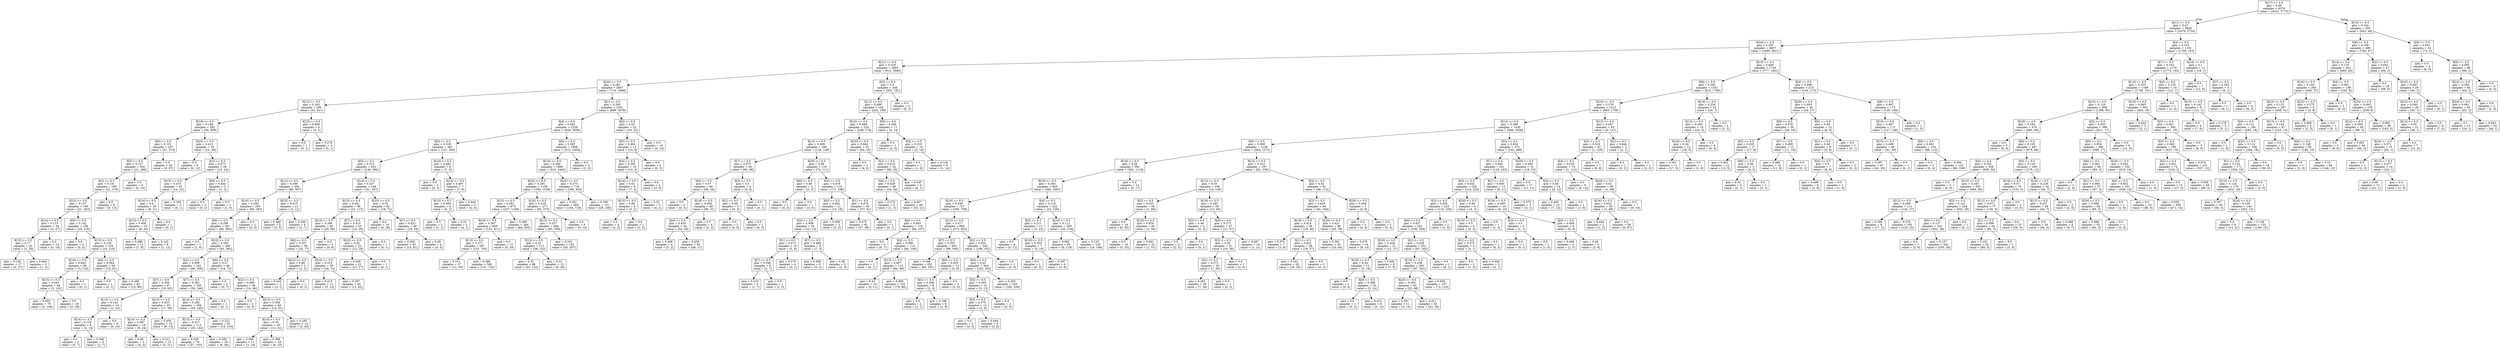 digraph Tree {
node [shape=box] ;
0 [label="X[17] <= 0.5\ngini = 0.49\nsamples = 6378\nvalue = [4322, 5773]"] ;
1 [label="X[11] <= 0.5\ngini = 0.47\nsamples = 5828\nvalue = [3479, 5724]"] ;
0 -> 1 [labeldistance=2.5, labelangle=45, headlabel="True"] ;
2 [label="X[24] <= 0.5\ngini = 0.355\nsamples = 4637\nvalue = [1689, 5621]"] ;
1 -> 2 ;
3 [label="X[21] <= 0.5\ngini = 0.318\nsamples = 2893\nvalue = [912, 3680]"] ;
2 -> 3 ;
4 [label="X[20] <= 0.5\ngini = 0.281\nsamples = 2647\nvalue = [710, 3489]"] ;
3 -> 4 ;
5 [label="X[12] <= 0.5\ngini = 0.165\nsamples = 296\nvalue = [41, 411]"] ;
4 -> 5 ;
6 [label="X[19] <= 0.5\ngini = 0.149\nsamples = 292\nvalue = [36, 409]"] ;
5 -> 6 ;
7 [label="X[6] <= 0.5\ngini = 0.101\nsamples = 257\nvalue = [21, 373]"] ;
6 -> 7 ;
8 [label="X[5] <= 0.5\ngini = 0.127\nsamples = 203\nvalue = [21, 286]"] ;
7 -> 8 ;
9 [label="X[3] <= 0.5\ngini = 0.131\nsamples = 199\nvalue = [21, 276]"] ;
8 -> 9 ;
10 [label="X[23] <= 0.5\ngini = 0.137\nsamples = 190\nvalue = [21, 263]"] ;
9 -> 10 ;
11 [label="X[14] <= 0.5\ngini = 0.113\nsamples = 34\nvalue = [3, 47]"] ;
10 -> 11 ;
12 [label="X[15] <= 0.5\ngini = 0.17\nsamples = 20\nvalue = [3, 29]"] ;
11 -> 12 ;
13 [label="gini = 0.128\nsamples = 17\nvalue = [2, 27]"] ;
12 -> 13 ;
14 [label="gini = 0.444\nsamples = 3\nvalue = [1, 2]"] ;
12 -> 14 ;
15 [label="gini = 0.0\nsamples = 14\nvalue = [0, 18]"] ;
11 -> 15 ;
16 [label="X[0] <= 0.5\ngini = 0.142\nsamples = 156\nvalue = [18, 216]"] ;
10 -> 16 ;
17 [label="gini = 0.0\nsamples = 2\nvalue = [0, 2]"] ;
16 -> 17 ;
18 [label="X[13] <= 0.5\ngini = 0.143\nsamples = 154\nvalue = [18, 214]"] ;
16 -> 18 ;
19 [label="X[16] <= 0.5\ngini = 0.043\nsamples = 90\nvalue = [3, 133]"] ;
18 -> 19 ;
20 [label="X[15] <= 0.5\ngini = 0.043\nsamples = 89\nvalue = [3, 132]"] ;
19 -> 20 ;
21 [label="gini = 0.055\nsamples = 70\nvalue = [3, 104]"] ;
20 -> 21 ;
22 [label="gini = 0.0\nsamples = 19\nvalue = [0, 28]"] ;
20 -> 22 ;
23 [label="gini = 0.0\nsamples = 1\nvalue = [0, 1]"] ;
19 -> 23 ;
24 [label="X[4] <= 0.5\ngini = 0.264\nsamples = 64\nvalue = [15, 81]"] ;
18 -> 24 ;
25 [label="gini = 0.0\nsamples = 1\nvalue = [0, 1]"] ;
24 -> 25 ;
26 [label="gini = 0.266\nsamples = 63\nvalue = [15, 80]"] ;
24 -> 26 ;
27 [label="gini = 0.0\nsamples = 9\nvalue = [0, 13]"] ;
9 -> 27 ;
28 [label="gini = 0.0\nsamples = 4\nvalue = [0, 10]"] ;
8 -> 28 ;
29 [label="gini = 0.0\nsamples = 54\nvalue = [0, 87]"] ;
7 -> 29 ;
30 [label="X[23] <= 0.5\ngini = 0.415\nsamples = 35\nvalue = [15, 36]"] ;
6 -> 30 ;
31 [label="gini = 0.0\nsamples = 9\nvalue = [0, 12]"] ;
30 -> 31 ;
32 [label="X[2] <= 0.5\ngini = 0.473\nsamples = 26\nvalue = [15, 24]"] ;
30 -> 32 ;
33 [label="X[15] <= 0.5\ngini = 0.475\nsamples = 23\nvalue = [14, 22]"] ;
32 -> 33 ;
34 [label="X[16] <= 0.5\ngini = 0.4\nsamples = 20\nvalue = [8, 21]"] ;
33 -> 34 ;
35 [label="X[13] <= 0.5\ngini = 0.408\nsamples = 19\nvalue = [8, 20]"] ;
34 -> 35 ;
36 [label="gini = 0.498\nsamples = 11\nvalue = [7, 8]"] ;
35 -> 36 ;
37 [label="gini = 0.142\nsamples = 8\nvalue = [1, 12]"] ;
35 -> 37 ;
38 [label="gini = 0.0\nsamples = 1\nvalue = [0, 1]"] ;
34 -> 38 ;
39 [label="gini = 0.245\nsamples = 3\nvalue = [6, 1]"] ;
33 -> 39 ;
40 [label="X[8] <= 0.5\ngini = 0.444\nsamples = 3\nvalue = [1, 2]"] ;
32 -> 40 ;
41 [label="gini = 0.0\nsamples = 2\nvalue = [0, 2]"] ;
40 -> 41 ;
42 [label="gini = 0.0\nsamples = 1\nvalue = [1, 0]"] ;
40 -> 42 ;
43 [label="X[23] <= 0.5\ngini = 0.408\nsamples = 4\nvalue = [5, 2]"] ;
5 -> 43 ;
44 [label="gini = 0.0\nsamples = 1\nvalue = [0, 1]"] ;
43 -> 44 ;
45 [label="gini = 0.278\nsamples = 3\nvalue = [5, 1]"] ;
43 -> 45 ;
46 [label="X[1] <= 0.5\ngini = 0.293\nsamples = 2351\nvalue = [669, 3078]"] ;
4 -> 46 ;
47 [label="X[4] <= 0.5\ngini = 0.292\nsamples = 2329\nvalue = [659, 3056]"] ;
46 -> 47 ;
48 [label="X[5] <= 0.5\ngini = 0.318\nsamples = 461\nvalue = [147, 593]"] ;
47 -> 48 ;
49 [label="X[0] <= 0.5\ngini = 0.312\nsamples = 452\nvalue = [140, 584]"] ;
48 -> 49 ;
50 [label="X[12] <= 0.5\ngini = 0.299\nsamples = 304\nvalue = [89, 397]"] ;
49 -> 50 ;
51 [label="X[16] <= 0.5\ngini = 0.294\nsamples = 293\nvalue = [84, 385]"] ;
50 -> 51 ;
52 [label="X[9] <= 0.5\ngini = 0.296\nsamples = 291\nvalue = [84, 382]"] ;
51 -> 52 ;
53 [label="gini = 0.0\nsamples = 1\nvalue = [1, 0]"] ;
52 -> 53 ;
54 [label="X[22] <= 0.5\ngini = 0.293\nsamples = 290\nvalue = [83, 382]"] ;
52 -> 54 ;
55 [label="X[2] <= 0.5\ngini = 0.298\nsamples = 242\nvalue = [69, 309]"] ;
54 -> 55 ;
56 [label="X[7] <= 0.5\ngini = 0.356\nsamples = 47\nvalue = [19, 63]"] ;
55 -> 56 ;
57 [label="X[13] <= 0.5\ngini = 0.142\nsamples = 14\nvalue = [2, 24]"] ;
56 -> 57 ;
58 [label="X[14] <= 0.5\ngini = 0.219\nsamples = 8\nvalue = [2, 14]"] ;
57 -> 58 ;
59 [label="gini = 0.0\nsamples = 3\nvalue = [0, 7]"] ;
58 -> 59 ;
60 [label="gini = 0.346\nsamples = 5\nvalue = [2, 7]"] ;
58 -> 60 ;
61 [label="gini = 0.0\nsamples = 6\nvalue = [0, 10]"] ;
57 -> 61 ;
62 [label="X[13] <= 0.5\ngini = 0.423\nsamples = 33\nvalue = [17, 39]"] ;
56 -> 62 ;
63 [label="X[14] <= 0.5\ngini = 0.397\nsamples = 18\nvalue = [9, 24]"] ;
62 -> 63 ;
64 [label="gini = 0.49\nsamples = 5\nvalue = [4, 3]"] ;
63 -> 64 ;
65 [label="gini = 0.311\nsamples = 13\nvalue = [5, 21]"] ;
63 -> 65 ;
66 [label="gini = 0.454\nsamples = 15\nvalue = [8, 15]"] ;
62 -> 66 ;
67 [label="X[7] <= 0.5\ngini = 0.281\nsamples = 195\nvalue = [50, 246]"] ;
55 -> 67 ;
68 [label="X[14] <= 0.5\ngini = 0.282\nsamples = 194\nvalue = [50, 245]"] ;
67 -> 68 ;
69 [label="X[15] <= 0.5\ngini = 0.317\nsamples = 113\nvalue = [35, 142]"] ;
68 -> 69 ;
70 [label="gini = 0.329\nsamples = 79\nvalue = [27, 103]"] ;
69 -> 70 ;
71 [label="gini = 0.282\nsamples = 34\nvalue = [8, 39]"] ;
69 -> 71 ;
72 [label="gini = 0.222\nsamples = 81\nvalue = [15, 103]"] ;
68 -> 72 ;
73 [label="gini = 0.0\nsamples = 1\nvalue = [0, 1]"] ;
67 -> 73 ;
74 [label="X[6] <= 0.5\ngini = 0.27\nsamples = 48\nvalue = [14, 73]"] ;
54 -> 74 ;
75 [label="gini = 0.0\nsamples = 2\nvalue = [0, 7]"] ;
74 -> 75 ;
76 [label="X[2] <= 0.5\ngini = 0.289\nsamples = 46\nvalue = [14, 66]"] ;
74 -> 76 ;
77 [label="gini = 0.0\nsamples = 2\nvalue = [0, 5]"] ;
76 -> 77 ;
78 [label="X[13] <= 0.5\ngini = 0.304\nsamples = 44\nvalue = [14, 61]"] ;
76 -> 78 ;
79 [label="X[14] <= 0.5\ngini = 0.35\nsamples = 30\nvalue = [12, 41]"] ;
78 -> 79 ;
80 [label="gini = 0.266\nsamples = 11\nvalue = [3, 16]"] ;
79 -> 80 ;
81 [label="gini = 0.389\nsamples = 19\nvalue = [9, 25]"] ;
79 -> 81 ;
82 [label="gini = 0.165\nsamples = 14\nvalue = [2, 20]"] ;
78 -> 82 ;
83 [label="gini = 0.0\nsamples = 2\nvalue = [0, 3]"] ;
51 -> 83 ;
84 [label="X[23] <= 0.5\ngini = 0.415\nsamples = 11\nvalue = [5, 12]"] ;
50 -> 84 ;
85 [label="gini = 0.469\nsamples = 5\nvalue = [3, 5]"] ;
84 -> 85 ;
86 [label="gini = 0.346\nsamples = 6\nvalue = [2, 7]"] ;
84 -> 86 ;
87 [label="X[14] <= 0.5\ngini = 0.337\nsamples = 148\nvalue = [51, 187]"] ;
49 -> 87 ;
88 [label="X[15] <= 0.5\ngini = 0.341\nsamples = 86\nvalue = [32, 115]"] ;
87 -> 88 ;
89 [label="X[12] <= 0.5\ngini = 0.306\nsamples = 63\nvalue = [20, 86]"] ;
88 -> 89 ;
90 [label="X[6] <= 0.5\ngini = 0.327\nsamples = 59\nvalue = [20, 77]"] ;
89 -> 90 ;
91 [label="X[22] <= 0.5\ngini = 0.48\nsamples = 3\nvalue = [2, 3]"] ;
90 -> 91 ;
92 [label="gini = 0.444\nsamples = 2\nvalue = [2, 1]"] ;
91 -> 92 ;
93 [label="gini = 0.0\nsamples = 1\nvalue = [0, 2]"] ;
91 -> 93 ;
94 [label="X[23] <= 0.5\ngini = 0.315\nsamples = 56\nvalue = [18, 74]"] ;
90 -> 94 ;
95 [label="gini = 0.415\nsamples = 11\nvalue = [5, 12]"] ;
94 -> 95 ;
96 [label="gini = 0.287\nsamples = 45\nvalue = [13, 62]"] ;
94 -> 96 ;
97 [label="gini = 0.0\nsamples = 4\nvalue = [0, 9]"] ;
89 -> 97 ;
98 [label="X[7] <= 0.5\ngini = 0.414\nsamples = 23\nvalue = [12, 29]"] ;
88 -> 98 ;
99 [label="X[22] <= 0.5\ngini = 0.42\nsamples = 22\nvalue = [12, 28]"] ;
98 -> 99 ;
100 [label="gini = 0.426\nsamples = 21\nvalue = [12, 27]"] ;
99 -> 100 ;
101 [label="gini = 0.0\nsamples = 1\nvalue = [0, 1]"] ;
99 -> 101 ;
102 [label="gini = 0.0\nsamples = 1\nvalue = [0, 1]"] ;
98 -> 102 ;
103 [label="X[23] <= 0.5\ngini = 0.33\nsamples = 62\nvalue = [19, 72]"] ;
87 -> 103 ;
104 [label="gini = 0.0\nsamples = 16\nvalue = [0, 28]"] ;
103 -> 104 ;
105 [label="X[7] <= 0.5\ngini = 0.421\nsamples = 46\nvalue = [19, 44]"] ;
103 -> 105 ;
106 [label="gini = 0.392\nsamples = 42\nvalue = [15, 41]"] ;
105 -> 106 ;
107 [label="gini = 0.49\nsamples = 4\nvalue = [4, 3]"] ;
105 -> 107 ;
108 [label="X[23] <= 0.5\ngini = 0.492\nsamples = 9\nvalue = [7, 9]"] ;
48 -> 108 ;
109 [label="gini = 0.0\nsamples = 2\nvalue = [0, 3]"] ;
108 -> 109 ;
110 [label="X[14] <= 0.5\ngini = 0.497\nsamples = 7\nvalue = [7, 6]"] ;
108 -> 110 ;
111 [label="X[15] <= 0.5\ngini = 0.408\nsamples = 4\nvalue = [5, 2]"] ;
110 -> 111 ;
112 [label="gini = 0.5\nsamples = 2\nvalue = [1, 1]"] ;
111 -> 112 ;
113 [label="gini = 0.32\nsamples = 2\nvalue = [4, 1]"] ;
111 -> 113 ;
114 [label="gini = 0.444\nsamples = 3\nvalue = [2, 4]"] ;
110 -> 114 ;
115 [label="X[8] <= 0.5\ngini = 0.285\nsamples = 1868\nvalue = [512, 2463]"] ;
47 -> 115 ;
116 [label="X[14] <= 0.5\ngini = 0.284\nsamples = 1866\nvalue = [510, 2463]"] ;
115 -> 116 ;
117 [label="X[22] <= 0.5\ngini = 0.291\nsamples = 1150\nvalue = [330, 1539]"] ;
116 -> 117 ;
118 [label="X[15] <= 0.5\ngini = 0.281\nsamples = 873\nvalue = [237, 1166]"] ;
117 -> 118 ;
119 [label="X[16] <= 0.5\ngini = 0.267\nsamples = 609\nvalue = [153, 811]"] ;
118 -> 119 ;
120 [label="X[13] <= 0.5\ngini = 0.271\nsamples = 597\nvalue = [153, 792]"] ;
119 -> 120 ;
121 [label="gini = 0.312\nsamples = 37\nvalue = [12, 50]"] ;
120 -> 121 ;
122 [label="gini = 0.268\nsamples = 560\nvalue = [141, 742]"] ;
120 -> 122 ;
123 [label="gini = 0.0\nsamples = 12\nvalue = [0, 19]"] ;
119 -> 123 ;
124 [label="gini = 0.309\nsamples = 264\nvalue = [84, 355]"] ;
118 -> 124 ;
125 [label="X[16] <= 0.5\ngini = 0.319\nsamples = 277\nvalue = [93, 373]"] ;
117 -> 125 ;
126 [label="X[13] <= 0.5\ngini = 0.327\nsamples = 268\nvalue = [93, 359]"] ;
125 -> 126 ;
127 [label="X[12] <= 0.5\ngini = 0.32\nsamples = 113\nvalue = [38, 152]"] ;
126 -> 127 ;
128 [label="gini = 0.32\nsamples = 98\nvalue = [33, 132]"] ;
127 -> 128 ;
129 [label="gini = 0.32\nsamples = 15\nvalue = [5, 20]"] ;
127 -> 129 ;
130 [label="gini = 0.332\nsamples = 155\nvalue = [55, 207]"] ;
126 -> 130 ;
131 [label="gini = 0.0\nsamples = 9\nvalue = [0, 14]"] ;
125 -> 131 ;
132 [label="X[22] <= 0.5\ngini = 0.273\nsamples = 716\nvalue = [180, 924]"] ;
116 -> 132 ;
133 [label="gini = 0.291\nsamples = 565\nvalue = [154, 718]"] ;
132 -> 133 ;
134 [label="gini = 0.199\nsamples = 151\nvalue = [26, 206]"] ;
132 -> 134 ;
135 [label="gini = 0.0\nsamples = 2\nvalue = [2, 0]"] ;
115 -> 135 ;
136 [label="X[6] <= 0.5\ngini = 0.43\nsamples = 22\nvalue = [10, 22]"] ;
46 -> 136 ;
137 [label="X[5] <= 0.5\ngini = 0.494\nsamples = 12\nvalue = [10, 8]"] ;
136 -> 137 ;
138 [label="X[4] <= 0.5\ngini = 0.355\nsamples = 10\nvalue = [10, 3]"] ;
137 -> 138 ;
139 [label="X[14] <= 0.5\ngini = 0.42\nsamples = 8\nvalue = [7, 3]"] ;
138 -> 139 ;
140 [label="X[15] <= 0.5\ngini = 0.48\nsamples = 5\nvalue = [3, 2]"] ;
139 -> 140 ;
141 [label="gini = 0.5\nsamples = 4\nvalue = [2, 2]"] ;
140 -> 141 ;
142 [label="gini = 0.0\nsamples = 1\nvalue = [1, 0]"] ;
140 -> 142 ;
143 [label="gini = 0.32\nsamples = 3\nvalue = [4, 1]"] ;
139 -> 143 ;
144 [label="gini = 0.0\nsamples = 2\nvalue = [3, 0]"] ;
138 -> 144 ;
145 [label="gini = 0.0\nsamples = 2\nvalue = [0, 5]"] ;
137 -> 145 ;
146 [label="gini = 0.0\nsamples = 10\nvalue = [0, 14]"] ;
136 -> 146 ;
147 [label="X[5] <= 0.5\ngini = 0.5\nsamples = 246\nvalue = [202, 191]"] ;
3 -> 147 ;
148 [label="X[12] <= 0.5\ngini = 0.499\nsamples = 244\nvalue = [202, 188]"] ;
147 -> 148 ;
149 [label="X[15] <= 0.5\ngini = 0.498\nsamples = 233\nvalue = [198, 174]"] ;
148 -> 149 ;
150 [label="X[13] <= 0.5\ngini = 0.499\nsamples = 180\nvalue = [134, 149]"] ;
149 -> 150 ;
151 [label="X[7] <= 0.5\ngini = 0.475\nsamples = 64\nvalue = [60, 38]"] ;
150 -> 151 ;
152 [label="X[0] <= 0.5\ngini = 0.47\nsamples = 60\nvalue = [56, 34]"] ;
151 -> 152 ;
153 [label="gini = 0.0\nsamples = 2\nvalue = [0, 3]"] ;
152 -> 153 ;
154 [label="X[18] <= 0.5\ngini = 0.459\nsamples = 58\nvalue = [56, 31]"] ;
152 -> 154 ;
155 [label="X[4] <= 0.5\ngini = 0.455\nsamples = 54\nvalue = [54, 29]"] ;
154 -> 155 ;
156 [label="gini = 0.408\nsamples = 4\nvalue = [5, 2]"] ;
155 -> 156 ;
157 [label="gini = 0.458\nsamples = 50\nvalue = [49, 27]"] ;
155 -> 157 ;
158 [label="gini = 0.5\nsamples = 4\nvalue = [2, 2]"] ;
154 -> 158 ;
159 [label="X[3] <= 0.5\ngini = 0.5\nsamples = 4\nvalue = [4, 4]"] ;
151 -> 159 ;
160 [label="X[1] <= 0.5\ngini = 0.49\nsamples = 3\nvalue = [4, 3]"] ;
159 -> 160 ;
161 [label="gini = 0.0\nsamples = 2\nvalue = [4, 0]"] ;
160 -> 161 ;
162 [label="gini = 0.0\nsamples = 1\nvalue = [0, 3]"] ;
160 -> 162 ;
163 [label="gini = 0.0\nsamples = 1\nvalue = [0, 1]"] ;
159 -> 163 ;
164 [label="X[20] <= 0.5\ngini = 0.48\nsamples = 116\nvalue = [74, 111]"] ;
150 -> 164 ;
165 [label="X[6] <= 0.5\ngini = 0.48\nsamples = 2\nvalue = [3, 2]"] ;
164 -> 165 ;
166 [label="gini = 0.0\nsamples = 1\nvalue = [0, 2]"] ;
165 -> 166 ;
167 [label="gini = 0.0\nsamples = 1\nvalue = [3, 0]"] ;
165 -> 167 ;
168 [label="X[4] <= 0.5\ngini = 0.478\nsamples = 114\nvalue = [71, 109]"] ;
164 -> 168 ;
169 [label="X[0] <= 0.5\ngini = 0.492\nsamples = 21\nvalue = [14, 18]"] ;
168 -> 169 ;
170 [label="X[3] <= 0.5\ngini = 0.499\nsamples = 18\nvalue = [12, 13]"] ;
169 -> 170 ;
171 [label="X[1] <= 0.5\ngini = 0.473\nsamples = 10\nvalue = [5, 8]"] ;
170 -> 171 ;
172 [label="X[7] <= 0.5\ngini = 0.346\nsamples = 6\nvalue = [2, 7]"] ;
171 -> 172 ;
173 [label="gini = 0.219\nsamples = 5\nvalue = [1, 7]"] ;
172 -> 173 ;
174 [label="gini = 0.0\nsamples = 1\nvalue = [1, 0]"] ;
172 -> 174 ;
175 [label="gini = 0.375\nsamples = 4\nvalue = [3, 1]"] ;
171 -> 175 ;
176 [label="X[7] <= 0.5\ngini = 0.486\nsamples = 8\nvalue = [7, 5]"] ;
170 -> 176 ;
177 [label="gini = 0.408\nsamples = 5\nvalue = [5, 2]"] ;
176 -> 177 ;
178 [label="gini = 0.48\nsamples = 3\nvalue = [2, 3]"] ;
176 -> 178 ;
179 [label="gini = 0.408\nsamples = 3\nvalue = [2, 5]"] ;
169 -> 179 ;
180 [label="X[1] <= 0.5\ngini = 0.474\nsamples = 93\nvalue = [57, 91]"] ;
168 -> 180 ;
181 [label="gini = 0.475\nsamples = 92\nvalue = [57, 90]"] ;
180 -> 181 ;
182 [label="gini = 0.0\nsamples = 1\nvalue = [0, 1]"] ;
180 -> 182 ;
183 [label="X[20] <= 0.5\ngini = 0.404\nsamples = 53\nvalue = [64, 25]"] ;
149 -> 183 ;
184 [label="gini = 0.0\nsamples = 1\nvalue = [4, 0]"] ;
183 -> 184 ;
185 [label="X[2] <= 0.5\ngini = 0.415\nsamples = 52\nvalue = [60, 25]"] ;
183 -> 185 ;
186 [label="X[4] <= 0.5\ngini = 0.426\nsamples = 48\nvalue = [54, 24]"] ;
185 -> 186 ;
187 [label="gini = 0.375\nsamples = 2\nvalue = [1, 3]"] ;
186 -> 187 ;
188 [label="gini = 0.407\nsamples = 46\nvalue = [53, 21]"] ;
186 -> 188 ;
189 [label="gini = 0.245\nsamples = 4\nvalue = [6, 1]"] ;
185 -> 189 ;
190 [label="X[0] <= 0.5\ngini = 0.346\nsamples = 11\nvalue = [4, 14]"] ;
148 -> 190 ;
191 [label="gini = 0.0\nsamples = 1\nvalue = [2, 0]"] ;
190 -> 191 ;
192 [label="X[4] <= 0.5\ngini = 0.219\nsamples = 10\nvalue = [2, 14]"] ;
190 -> 192 ;
193 [label="gini = 0.0\nsamples = 1\nvalue = [1, 0]"] ;
192 -> 193 ;
194 [label="gini = 0.124\nsamples = 9\nvalue = [1, 14]"] ;
192 -> 194 ;
195 [label="gini = 0.0\nsamples = 2\nvalue = [0, 3]"] ;
147 -> 195 ;
196 [label="X[15] <= 0.5\ngini = 0.408\nsamples = 1744\nvalue = [777, 1941]"] ;
2 -> 196 ;
197 [label="X[8] <= 0.5\ngini = 0.383\nsamples = 1531\nvalue = [615, 1766]"] ;
196 -> 197 ;
198 [label="X[10] <= 0.5\ngini = 0.376\nsamples = 1513\nvalue = [589, 1759]"] ;
197 -> 198 ;
199 [label="X[14] <= 0.5\ngini = 0.388\nsamples = 1430\nvalue = [586, 1638]"] ;
198 -> 199 ;
200 [label="X[6] <= 0.5\ngini = 0.369\nsamples = 1158\nvalue = [444, 1372]"] ;
199 -> 200 ;
201 [label="X[18] <= 0.5\ngini = 0.38\nsamples = 961\nvalue = [382, 1114]"] ;
200 -> 201 ;
202 [label="X[16] <= 0.5\ngini = 0.383\nsamples = 949\nvalue = [382, 1097]"] ;
201 -> 202 ;
203 [label="X[19] <= 0.5\ngini = 0.436\nsamples = 727\nvalue = [359, 759]"] ;
202 -> 203 ;
204 [label="X[0] <= 0.5\ngini = 0.493\nsamples = 119\nvalue = [84, 107]"] ;
203 -> 204 ;
205 [label="gini = 0.0\nsamples = 5\nvalue = [0, 7]"] ;
204 -> 205 ;
206 [label="X[4] <= 0.5\ngini = 0.496\nsamples = 114\nvalue = [84, 100]"] ;
204 -> 206 ;
207 [label="gini = 0.0\nsamples = 1\nvalue = [0, 1]"] ;
206 -> 207 ;
208 [label="X[13] <= 0.5\ngini = 0.497\nsamples = 113\nvalue = [84, 99]"] ;
206 -> 208 ;
209 [label="gini = 0.43\nsamples = 10\nvalue = [5, 11]"] ;
208 -> 209 ;
210 [label="gini = 0.499\nsamples = 103\nvalue = [79, 88]"] ;
208 -> 210 ;
211 [label="X[13] <= 0.5\ngini = 0.417\nsamples = 608\nvalue = [275, 652]"] ;
203 -> 211 ;
212 [label="X[7] <= 0.5\ngini = 0.353\nsamples = 263\nvalue = [89, 300]"] ;
211 -> 212 ;
213 [label="gini = 0.348\nsamples = 252\nvalue = [84, 291]"] ;
212 -> 213 ;
214 [label="X[0] <= 0.5\ngini = 0.459\nsamples = 11\nvalue = [5, 9]"] ;
212 -> 214 ;
215 [label="X[3] <= 0.5\ngini = 0.298\nsamples = 8\nvalue = [2, 9]"] ;
214 -> 215 ;
216 [label="gini = 0.5\nsamples = 2\nvalue = [1, 1]"] ;
215 -> 216 ;
217 [label="gini = 0.198\nsamples = 6\nvalue = [1, 8]"] ;
215 -> 217 ;
218 [label="gini = 0.0\nsamples = 3\nvalue = [3, 0]"] ;
214 -> 218 ;
219 [label="X[2] <= 0.5\ngini = 0.452\nsamples = 345\nvalue = [186, 352]"] ;
211 -> 219 ;
220 [label="X[4] <= 0.5\ngini = 0.45\nsamples = 344\nvalue = [183, 352]"] ;
219 -> 220 ;
221 [label="X[5] <= 0.5\ngini = 0.305\nsamples = 15\nvalue = [3, 13]"] ;
220 -> 221 ;
222 [label="X[3] <= 0.5\ngini = 0.375\nsamples = 12\nvalue = [3, 9]"] ;
221 -> 222 ;
223 [label="gini = 0.0\nsamples = 3\nvalue = [0, 3]"] ;
222 -> 223 ;
224 [label="gini = 0.444\nsamples = 9\nvalue = [3, 6]"] ;
222 -> 224 ;
225 [label="gini = 0.0\nsamples = 3\nvalue = [0, 4]"] ;
221 -> 225 ;
226 [label="gini = 0.453\nsamples = 329\nvalue = [180, 339]"] ;
220 -> 226 ;
227 [label="gini = 0.0\nsamples = 1\nvalue = [3, 0]"] ;
219 -> 227 ;
228 [label="X[4] <= 0.5\ngini = 0.119\nsamples = 222\nvalue = [23, 338]"] ;
202 -> 228 ;
229 [label="X[3] <= 0.5\ngini = 0.211\nsamples = 13\nvalue = [3, 22]"] ;
228 -> 229 ;
230 [label="gini = 0.0\nsamples = 6\nvalue = [0, 12]"] ;
229 -> 230 ;
231 [label="X[19] <= 0.5\ngini = 0.355\nsamples = 7\nvalue = [3, 10]"] ;
229 -> 231 ;
232 [label="gini = 0.0\nsamples = 1\nvalue = [0, 2]"] ;
231 -> 232 ;
233 [label="gini = 0.397\nsamples = 6\nvalue = [3, 8]"] ;
231 -> 233 ;
234 [label="X[19] <= 0.5\ngini = 0.112\nsamples = 209\nvalue = [20, 316]"] ;
228 -> 234 ;
235 [label="gini = 0.092\nsamples = 83\nvalue = [6, 118]"] ;
234 -> 235 ;
236 [label="gini = 0.123\nsamples = 126\nvalue = [14, 198]"] ;
234 -> 236 ;
237 [label="gini = 0.0\nsamples = 12\nvalue = [0, 17]"] ;
201 -> 237 ;
238 [label="X[13] <= 0.5\ngini = 0.312\nsamples = 197\nvalue = [62, 258]"] ;
200 -> 238 ;
239 [label="X[12] <= 0.5\ngini = 0.16\nsamples = 106\nvalue = [14, 146]"] ;
238 -> 239 ;
240 [label="X[2] <= 0.5\ngini = 0.023\nsamples = 56\nvalue = [1, 86]"] ;
239 -> 240 ;
241 [label="gini = 0.0\nsamples = 16\nvalue = [0, 30]"] ;
240 -> 241 ;
242 [label="X[19] <= 0.5\ngini = 0.034\nsamples = 40\nvalue = [1, 56]"] ;
240 -> 242 ;
243 [label="gini = 0.0\nsamples = 18\nvalue = [0, 25]"] ;
242 -> 243 ;
244 [label="gini = 0.061\nsamples = 22\nvalue = [1, 31]"] ;
242 -> 244 ;
245 [label="X[19] <= 0.5\ngini = 0.293\nsamples = 50\nvalue = [13, 60]"] ;
239 -> 245 ;
246 [label="X[2] <= 0.5\ngini = 0.48\nsamples = 3\nvalue = [2, 3]"] ;
245 -> 246 ;
247 [label="gini = 0.5\nsamples = 2\nvalue = [2, 2]"] ;
246 -> 247 ;
248 [label="gini = 0.0\nsamples = 1\nvalue = [0, 1]"] ;
246 -> 248 ;
249 [label="X[0] <= 0.5\ngini = 0.271\nsamples = 47\nvalue = [11, 57]"] ;
245 -> 249 ;
250 [label="X[3] <= 0.5\ngini = 0.34\nsamples = 31\nvalue = [10, 36]"] ;
249 -> 250 ;
251 [label="X[1] <= 0.5\ngini = 0.273\nsamples = 30\nvalue = [7, 36]"] ;
250 -> 251 ;
252 [label="gini = 0.283\nsamples = 29\nvalue = [7, 34]"] ;
251 -> 252 ;
253 [label="gini = 0.0\nsamples = 1\nvalue = [0, 2]"] ;
251 -> 253 ;
254 [label="gini = 0.0\nsamples = 1\nvalue = [3, 0]"] ;
250 -> 254 ;
255 [label="gini = 0.087\nsamples = 16\nvalue = [1, 21]"] ;
249 -> 255 ;
256 [label="X[3] <= 0.5\ngini = 0.42\nsamples = 91\nvalue = [48, 112]"] ;
238 -> 256 ;
257 [label="X[2] <= 0.5\ngini = 0.418\nsamples = 84\nvalue = [44, 104]"] ;
256 -> 257 ;
258 [label="X[19] <= 0.5\ngini = 0.414\nsamples = 36\nvalue = [19, 46]"] ;
257 -> 258 ;
259 [label="gini = 0.375\nsamples = 7\nvalue = [3, 9]"] ;
258 -> 259 ;
260 [label="X[1] <= 0.5\ngini = 0.422\nsamples = 29\nvalue = [16, 37]"] ;
258 -> 260 ;
261 [label="gini = 0.431\nsamples = 28\nvalue = [16, 35]"] ;
260 -> 261 ;
262 [label="gini = 0.0\nsamples = 1\nvalue = [0, 2]"] ;
260 -> 262 ;
263 [label="X[20] <= 0.5\ngini = 0.421\nsamples = 48\nvalue = [25, 58]"] ;
257 -> 263 ;
264 [label="gini = 0.391\nsamples = 34\nvalue = [16, 44]"] ;
263 -> 264 ;
265 [label="gini = 0.476\nsamples = 14\nvalue = [9, 14]"] ;
263 -> 265 ;
266 [label="X[20] <= 0.5\ngini = 0.444\nsamples = 7\nvalue = [4, 8]"] ;
256 -> 266 ;
267 [label="gini = 0.5\nsamples = 5\nvalue = [4, 4]"] ;
266 -> 267 ;
268 [label="gini = 0.0\nsamples = 2\nvalue = [0, 4]"] ;
266 -> 268 ;
269 [label="X[2] <= 0.5\ngini = 0.454\nsamples = 272\nvalue = [142, 266]"] ;
199 -> 269 ;
270 [label="X[7] <= 0.5\ngini = 0.446\nsamples = 241\nvalue = [123, 243]"] ;
269 -> 270 ;
271 [label="X[5] <= 0.5\ngini = 0.442\nsamples = 228\nvalue = [114, 232]"] ;
270 -> 271 ;
272 [label="X[3] <= 0.5\ngini = 0.438\nsamples = 223\nvalue = [110, 229]"] ;
271 -> 272 ;
273 [label="X[4] <= 0.5\ngini = 0.437\nsamples = 222\nvalue = [109, 229]"] ;
272 -> 273 ;
274 [label="X[20] <= 0.5\ngini = 0.426\nsamples = 21\nvalue = [12, 27]"] ;
273 -> 274 ;
275 [label="X[19] <= 0.5\ngini = 0.34\nsamples = 12\nvalue = [5, 18]"] ;
274 -> 275 ;
276 [label="gini = 0.0\nsamples = 2\nvalue = [0, 4]"] ;
275 -> 276 ;
277 [label="X[0] <= 0.5\ngini = 0.388\nsamples = 10\nvalue = [5, 14]"] ;
275 -> 277 ;
278 [label="gini = 0.0\nsamples = 1\nvalue = [0, 2]"] ;
277 -> 278 ;
279 [label="gini = 0.415\nsamples = 9\nvalue = [5, 12]"] ;
277 -> 279 ;
280 [label="gini = 0.492\nsamples = 9\nvalue = [7, 9]"] ;
274 -> 280 ;
281 [label="X[1] <= 0.5\ngini = 0.438\nsamples = 201\nvalue = [97, 202]"] ;
273 -> 281 ;
282 [label="X[19] <= 0.5\ngini = 0.439\nsamples = 200\nvalue = [97, 201]"] ;
281 -> 282 ;
283 [label="X[20] <= 0.5\ngini = 0.393\nsamples = 63\nvalue = [25, 68]"] ;
282 -> 283 ;
284 [label="gini = 0.291\nsamples = 11\nvalue = [3, 14]"] ;
283 -> 284 ;
285 [label="gini = 0.411\nsamples = 52\nvalue = [22, 54]"] ;
283 -> 285 ;
286 [label="gini = 0.456\nsamples = 137\nvalue = [72, 133]"] ;
282 -> 286 ;
287 [label="gini = 0.0\nsamples = 1\nvalue = [0, 1]"] ;
281 -> 287 ;
288 [label="gini = 0.0\nsamples = 1\nvalue = [1, 0]"] ;
272 -> 288 ;
289 [label="X[20] <= 0.5\ngini = 0.49\nsamples = 5\nvalue = [4, 3]"] ;
271 -> 289 ;
290 [label="X[18] <= 0.5\ngini = 0.5\nsamples = 4\nvalue = [3, 3]"] ;
289 -> 290 ;
291 [label="X[1] <= 0.5\ngini = 0.375\nsamples = 3\nvalue = [3, 1]"] ;
290 -> 291 ;
292 [label="gini = 0.0\nsamples = 1\nvalue = [1, 0]"] ;
291 -> 292 ;
293 [label="gini = 0.444\nsamples = 2\nvalue = [2, 1]"] ;
291 -> 293 ;
294 [label="gini = 0.0\nsamples = 1\nvalue = [0, 2]"] ;
290 -> 294 ;
295 [label="gini = 0.0\nsamples = 1\nvalue = [1, 0]"] ;
289 -> 295 ;
296 [label="X[1] <= 0.5\ngini = 0.495\nsamples = 13\nvalue = [9, 11]"] ;
270 -> 296 ;
297 [label="X[19] <= 0.5\ngini = 0.469\nsamples = 10\nvalue = [6, 10]"] ;
296 -> 297 ;
298 [label="X[3] <= 0.5\ngini = 0.5\nsamples = 2\nvalue = [1, 1]"] ;
297 -> 298 ;
299 [label="gini = 0.0\nsamples = 1\nvalue = [0, 1]"] ;
298 -> 299 ;
300 [label="gini = 0.0\nsamples = 1\nvalue = [1, 0]"] ;
298 -> 300 ;
301 [label="X[0] <= 0.5\ngini = 0.459\nsamples = 8\nvalue = [5, 9]"] ;
297 -> 301 ;
302 [label="gini = 0.408\nsamples = 3\nvalue = [2, 5]"] ;
301 -> 302 ;
303 [label="gini = 0.49\nsamples = 5\nvalue = [3, 4]"] ;
301 -> 303 ;
304 [label="gini = 0.375\nsamples = 3\nvalue = [3, 1]"] ;
296 -> 304 ;
305 [label="X[20] <= 0.5\ngini = 0.495\nsamples = 31\nvalue = [19, 23]"] ;
269 -> 305 ;
306 [label="gini = 0.5\nsamples = 17\nvalue = [11, 11]"] ;
305 -> 306 ;
307 [label="X[4] <= 0.5\ngini = 0.48\nsamples = 14\nvalue = [8, 12]"] ;
305 -> 307 ;
308 [label="gini = 0.465\nsamples = 13\nvalue = [7, 12]"] ;
307 -> 308 ;
309 [label="gini = 0.0\nsamples = 1\nvalue = [1, 0]"] ;
307 -> 309 ;
310 [label="X[12] <= 0.5\ngini = 0.047\nsamples = 83\nvalue = [3, 121]"] ;
198 -> 310 ;
311 [label="X[2] <= 0.5\ngini = 0.016\nsamples = 81\nvalue = [1, 120]"] ;
310 -> 311 ;
312 [label="X[4] <= 0.5\ngini = 0.018\nsamples = 74\nvalue = [1, 112]"] ;
311 -> 312 ;
313 [label="gini = 0.0\nsamples = 9\nvalue = [0, 13]"] ;
312 -> 313 ;
314 [label="X[20] <= 0.5\ngini = 0.02\nsamples = 65\nvalue = [1, 99]"] ;
312 -> 314 ;
315 [label="X[16] <= 0.5\ngini = 0.022\nsamples = 58\nvalue = [1, 89]"] ;
314 -> 315 ;
316 [label="gini = 0.444\nsamples = 2\nvalue = [1, 2]"] ;
315 -> 316 ;
317 [label="gini = 0.0\nsamples = 56\nvalue = [0, 87]"] ;
315 -> 317 ;
318 [label="gini = 0.0\nsamples = 7\nvalue = [0, 10]"] ;
314 -> 318 ;
319 [label="gini = 0.0\nsamples = 7\nvalue = [0, 8]"] ;
311 -> 319 ;
320 [label="X[2] <= 0.5\ngini = 0.444\nsamples = 2\nvalue = [2, 1]"] ;
310 -> 320 ;
321 [label="gini = 0.0\nsamples = 1\nvalue = [0, 1]"] ;
320 -> 321 ;
322 [label="gini = 0.0\nsamples = 1\nvalue = [2, 0]"] ;
320 -> 322 ;
323 [label="X[14] <= 0.5\ngini = 0.334\nsamples = 18\nvalue = [26, 7]"] ;
197 -> 323 ;
324 [label="X[12] <= 0.5\ngini = 0.285\nsamples = 16\nvalue = [24, 5]"] ;
323 -> 324 ;
325 [label="X[16] <= 0.5\ngini = 0.34\nsamples = 12\nvalue = [18, 5]"] ;
324 -> 325 ;
326 [label="gini = 0.351\nsamples = 11\nvalue = [17, 5]"] ;
325 -> 326 ;
327 [label="gini = 0.0\nsamples = 1\nvalue = [1, 0]"] ;
325 -> 327 ;
328 [label="gini = 0.0\nsamples = 4\nvalue = [6, 0]"] ;
324 -> 328 ;
329 [label="gini = 0.5\nsamples = 2\nvalue = [2, 2]"] ;
323 -> 329 ;
330 [label="X[4] <= 0.5\ngini = 0.499\nsamples = 213\nvalue = [162, 175]"] ;
196 -> 330 ;
331 [label="X[20] <= 0.5\ngini = 0.493\nsamples = 40\nvalue = [34, 27]"] ;
330 -> 331 ;
332 [label="X[0] <= 0.5\ngini = 0.476\nsamples = 30\nvalue = [28, 18]"] ;
331 -> 332 ;
333 [label="X[3] <= 0.5\ngini = 0.435\nsamples = 17\nvalue = [17, 8]"] ;
332 -> 333 ;
334 [label="gini = 0.401\nsamples = 12\nvalue = [13, 5]"] ;
333 -> 334 ;
335 [label="X[6] <= 0.5\ngini = 0.49\nsamples = 5\nvalue = [4, 3]"] ;
333 -> 335 ;
336 [label="gini = 0.32\nsamples = 4\nvalue = [4, 1]"] ;
335 -> 336 ;
337 [label="gini = 0.0\nsamples = 1\nvalue = [0, 2]"] ;
335 -> 337 ;
338 [label="X[7] <= 0.5\ngini = 0.499\nsamples = 13\nvalue = [11, 10]"] ;
332 -> 338 ;
339 [label="gini = 0.488\nsamples = 12\nvalue = [11, 8]"] ;
338 -> 339 ;
340 [label="gini = 0.0\nsamples = 1\nvalue = [0, 2]"] ;
338 -> 340 ;
341 [label="X[0] <= 0.5\ngini = 0.48\nsamples = 10\nvalue = [6, 9]"] ;
331 -> 341 ;
342 [label="X[1] <= 0.5\ngini = 0.49\nsamples = 9\nvalue = [6, 8]"] ;
341 -> 342 ;
343 [label="X[3] <= 0.5\ngini = 0.5\nsamples = 7\nvalue = [6, 6]"] ;
342 -> 343 ;
344 [label="gini = 0.496\nsamples = 6\nvalue = [5, 6]"] ;
343 -> 344 ;
345 [label="gini = 0.0\nsamples = 1\nvalue = [1, 0]"] ;
343 -> 345 ;
346 [label="gini = 0.0\nsamples = 2\nvalue = [0, 2]"] ;
342 -> 346 ;
347 [label="gini = 0.0\nsamples = 1\nvalue = [0, 1]"] ;
341 -> 347 ;
348 [label="X[8] <= 0.5\ngini = 0.497\nsamples = 173\nvalue = [128, 148]"] ;
330 -> 348 ;
349 [label="X[19] <= 0.5\ngini = 0.497\nsamples = 172\nvalue = [127, 148]"] ;
348 -> 349 ;
350 [label="X[10] <= 0.5\ngini = 0.498\nsamples = 48\nvalue = [41, 36]"] ;
349 -> 350 ;
351 [label="gini = 0.497\nsamples = 47\nvalue = [41, 35]"] ;
350 -> 351 ;
352 [label="gini = 0.0\nsamples = 1\nvalue = [0, 1]"] ;
350 -> 352 ;
353 [label="X[9] <= 0.5\ngini = 0.491\nsamples = 124\nvalue = [86, 112]"] ;
349 -> 353 ;
354 [label="gini = 0.0\nsamples = 2\nvalue = [0, 4]"] ;
353 -> 354 ;
355 [label="gini = 0.494\nsamples = 122\nvalue = [86, 108]"] ;
353 -> 355 ;
356 [label="gini = 0.0\nsamples = 1\nvalue = [1, 0]"] ;
348 -> 356 ;
357 [label="X[3] <= 0.5\ngini = 0.103\nsamples = 1191\nvalue = [1790, 103]"] ;
1 -> 357 ;
358 [label="X[7] <= 0.5\ngini = 0.103\nsamples = 1179\nvalue = [1772, 102]"] ;
357 -> 358 ;
359 [label="X[14] <= 0.5\ngini = 0.103\nsamples = 1169\nvalue = [1759, 101]"] ;
358 -> 359 ;
360 [label="X[15] <= 0.5\ngini = 0.116\nsamples = 866\nvalue = [1296, 85]"] ;
359 -> 360 ;
361 [label="X[19] <= 0.5\ngini = 0.164\nsamples = 470\nvalue = [685, 68]"] ;
360 -> 361 ;
362 [label="gini = 0.0\nsamples = 3\nvalue = [6, 0]"] ;
361 -> 362 ;
363 [label="X[6] <= 0.5\ngini = 0.165\nsamples = 467\nvalue = [679, 68]"] ;
361 -> 363 ;
364 [label="X[4] <= 0.5\ngini = 0.181\nsamples = 358\nvalue = [500, 56]"] ;
363 -> 364 ;
365 [label="gini = 0.0\nsamples = 3\nvalue = [6, 0]"] ;
364 -> 365 ;
366 [label="X[13] <= 0.5\ngini = 0.183\nsamples = 355\nvalue = [494, 56]"] ;
364 -> 366 ;
367 [label="X[12] <= 0.5\ngini = 0.268\nsamples = 111\nvalue = [142, 27]"] ;
366 -> 367 ;
368 [label="gini = 0.188\nsamples = 8\nvalue = [17, 2]"] ;
367 -> 368 ;
369 [label="gini = 0.278\nsamples = 103\nvalue = [125, 25]"] ;
367 -> 369 ;
370 [label="X[2] <= 0.5\ngini = 0.141\nsamples = 244\nvalue = [352, 29]"] ;
366 -> 370 ;
371 [label="X[0] <= 0.5\ngini = 0.137\nsamples = 243\nvalue = [352, 28]"] ;
370 -> 371 ;
372 [label="gini = 0.0\nsamples = 1\nvalue = [2, 0]"] ;
371 -> 372 ;
373 [label="gini = 0.137\nsamples = 242\nvalue = [350, 28]"] ;
371 -> 373 ;
374 [label="gini = 0.0\nsamples = 1\nvalue = [0, 1]"] ;
370 -> 374 ;
375 [label="X[0] <= 0.5\ngini = 0.118\nsamples = 109\nvalue = [179, 12]"] ;
363 -> 375 ;
376 [label="X[16] <= 0.5\ngini = 0.07\nsamples = 79\nvalue = [133, 5]"] ;
375 -> 376 ;
377 [label="X[12] <= 0.5\ngini = 0.071\nsamples = 77\nvalue = [130, 5]"] ;
376 -> 377 ;
378 [label="X[1] <= 0.5\ngini = 0.096\nsamples = 54\nvalue = [94, 5]"] ;
377 -> 378 ;
379 [label="gini = 0.101\nsamples = 53\nvalue = [89, 5]"] ;
378 -> 379 ;
380 [label="gini = 0.0\nsamples = 1\nvalue = [5, 0]"] ;
378 -> 380 ;
381 [label="gini = 0.0\nsamples = 23\nvalue = [36, 0]"] ;
377 -> 381 ;
382 [label="gini = 0.0\nsamples = 2\nvalue = [3, 0]"] ;
376 -> 382 ;
383 [label="X[16] <= 0.5\ngini = 0.229\nsamples = 30\nvalue = [46, 7]"] ;
375 -> 383 ;
384 [label="X[12] <= 0.5\ngini = 0.237\nsamples = 28\nvalue = [44, 7]"] ;
383 -> 384 ;
385 [label="gini = 0.0\nsamples = 20\nvalue = [36, 0]"] ;
384 -> 385 ;
386 [label="gini = 0.498\nsamples = 8\nvalue = [8, 7]"] ;
384 -> 386 ;
387 [label="gini = 0.0\nsamples = 2\nvalue = [2, 0]"] ;
383 -> 387 ;
388 [label="X[5] <= 0.5\ngini = 0.053\nsamples = 396\nvalue = [611, 17]"] ;
360 -> 388 ;
389 [label="X[0] <= 0.5\ngini = 0.054\nsamples = 390\nvalue = [599, 17]"] ;
388 -> 389 ;
390 [label="X[6] <= 0.5\ngini = 0.063\nsamples = 58\nvalue = [89, 3]"] ;
389 -> 390 ;
391 [label="gini = 0.0\nsamples = 1\nvalue = [2, 0]"] ;
390 -> 391 ;
392 [label="X[1] <= 0.5\ngini = 0.064\nsamples = 57\nvalue = [87, 3]"] ;
390 -> 392 ;
393 [label="X[20] <= 0.5\ngini = 0.066\nsamples = 56\nvalue = [85, 3]"] ;
392 -> 393 ;
394 [label="gini = 0.068\nsamples = 55\nvalue = [82, 3]"] ;
393 -> 394 ;
395 [label="gini = 0.0\nsamples = 1\nvalue = [3, 0]"] ;
393 -> 395 ;
396 [label="gini = 0.0\nsamples = 1\nvalue = [2, 0]"] ;
392 -> 396 ;
397 [label="X[20] <= 0.5\ngini = 0.052\nsamples = 332\nvalue = [510, 14]"] ;
389 -> 397 ;
398 [label="X[4] <= 0.5\ngini = 0.052\nsamples = 331\nvalue = [509, 14]"] ;
397 -> 398 ;
399 [label="gini = 0.0\nsamples = 22\nvalue = [38, 0]"] ;
398 -> 399 ;
400 [label="gini = 0.056\nsamples = 309\nvalue = [471, 14]"] ;
398 -> 400 ;
401 [label="gini = 0.0\nsamples = 1\nvalue = [1, 0]"] ;
397 -> 401 ;
402 [label="gini = 0.0\nsamples = 6\nvalue = [12, 0]"] ;
388 -> 402 ;
403 [label="X[19] <= 0.5\ngini = 0.065\nsamples = 303\nvalue = [463, 16]"] ;
359 -> 403 ;
404 [label="gini = 0.444\nsamples = 3\nvalue = [2, 1]"] ;
403 -> 404 ;
405 [label="X[5] <= 0.5\ngini = 0.061\nsamples = 300\nvalue = [461, 15]"] ;
403 -> 405 ;
406 [label="X[4] <= 0.5\ngini = 0.062\nsamples = 295\nvalue = [453, 15]"] ;
405 -> 406 ;
407 [label="X[2] <= 0.5\ngini = 0.031\nsamples = 74\nvalue = [126, 2]"] ;
406 -> 407 ;
408 [label="gini = 0.0\nsamples = 15\nvalue = [27, 0]"] ;
407 -> 408 ;
409 [label="gini = 0.039\nsamples = 59\nvalue = [99, 2]"] ;
407 -> 409 ;
410 [label="gini = 0.074\nsamples = 221\nvalue = [327, 13]"] ;
406 -> 410 ;
411 [label="gini = 0.0\nsamples = 5\nvalue = [8, 0]"] ;
405 -> 411 ;
412 [label="X[0] <= 0.5\ngini = 0.133\nsamples = 10\nvalue = [13, 1]"] ;
358 -> 412 ;
413 [label="gini = 0.0\nsamples = 1\nvalue = [1, 0]"] ;
412 -> 413 ;
414 [label="X[15] <= 0.5\ngini = 0.142\nsamples = 9\nvalue = [12, 1]"] ;
412 -> 414 ;
415 [label="gini = 0.0\nsamples = 4\nvalue = [7, 0]"] ;
414 -> 415 ;
416 [label="gini = 0.278\nsamples = 5\nvalue = [5, 1]"] ;
414 -> 416 ;
417 [label="X[14] <= 0.5\ngini = 0.1\nsamples = 12\nvalue = [18, 1]"] ;
357 -> 417 ;
418 [label="gini = 0.0\nsamples = 7\nvalue = [12, 0]"] ;
417 -> 418 ;
419 [label="X[7] <= 0.5\ngini = 0.245\nsamples = 5\nvalue = [6, 1]"] ;
417 -> 419 ;
420 [label="gini = 0.0\nsamples = 1\nvalue = [0, 1]"] ;
419 -> 420 ;
421 [label="gini = 0.0\nsamples = 4\nvalue = [6, 0]"] ;
419 -> 421 ;
422 [label="X[15] <= 0.5\ngini = 0.104\nsamples = 550\nvalue = [843, 49]"] ;
0 -> 422 [labeldistance=2.5, labelangle=-45, headlabel="False"] ;
423 [label="X[6] <= 0.5\ngini = 0.109\nsamples = 498\nvalue = [769, 47]"] ;
422 -> 423 ;
424 [label="X[14] <= 0.5\ngini = 0.116\nsamples = 451\nvalue = [685, 45]"] ;
423 -> 424 ;
425 [label="X[16] <= 0.5\ngini = 0.143\nsamples = 293\nvalue = [440, 37]"] ;
424 -> 425 ;
426 [label="X[23] <= 0.5\ngini = 0.123\nsamples = 287\nvalue = [438, 31]"] ;
425 -> 426 ;
427 [label="X[4] <= 0.5\ngini = 0.112\nsamples = 190\nvalue = [285, 18]"] ;
426 -> 427 ;
428 [label="gini = 0.0\nsamples = 1\nvalue = [1, 0]"] ;
427 -> 428 ;
429 [label="X[22] <= 0.5\ngini = 0.112\nsamples = 189\nvalue = [284, 18]"] ;
427 -> 429 ;
430 [label="X[1] <= 0.5\ngini = 0.124\nsamples = 171\nvalue = [254, 18]"] ;
429 -> 430 ;
431 [label="X[13] <= 0.5\ngini = 0.124\nsamples = 170\nvalue = [252, 18]"] ;
430 -> 431 ;
432 [label="gini = 0.107\nsamples = 30\nvalue = [50, 3]"] ;
431 -> 432 ;
433 [label="X[24] <= 0.5\ngini = 0.129\nsamples = 140\nvalue = [202, 15]"] ;
431 -> 433 ;
434 [label="gini = 0.0\nsamples = 8\nvalue = [12, 0]"] ;
433 -> 434 ;
435 [label="gini = 0.136\nsamples = 132\nvalue = [190, 15]"] ;
433 -> 435 ;
436 [label="gini = 0.0\nsamples = 1\nvalue = [2, 0]"] ;
430 -> 436 ;
437 [label="gini = 0.0\nsamples = 18\nvalue = [30, 0]"] ;
429 -> 437 ;
438 [label="X[13] <= 0.5\ngini = 0.144\nsamples = 97\nvalue = [153, 13]"] ;
426 -> 438 ;
439 [label="gini = 0.0\nsamples = 2\nvalue = [5, 0]"] ;
438 -> 439 ;
440 [label="X[4] <= 0.5\ngini = 0.148\nsamples = 95\nvalue = [148, 13]"] ;
438 -> 440 ;
441 [label="gini = 0.0\nsamples = 1\nvalue = [2, 0]"] ;
440 -> 441 ;
442 [label="gini = 0.15\nsamples = 94\nvalue = [146, 13]"] ;
440 -> 442 ;
443 [label="X[23] <= 0.5\ngini = 0.375\nsamples = 6\nvalue = [2, 6]"] ;
425 -> 443 ;
444 [label="gini = 0.408\nsamples = 5\nvalue = [2, 5]"] ;
443 -> 444 ;
445 [label="gini = 0.0\nsamples = 1\nvalue = [0, 1]"] ;
443 -> 445 ;
446 [label="X[4] <= 0.5\ngini = 0.061\nsamples = 158\nvalue = [245, 8]"] ;
424 -> 446 ;
447 [label="gini = 0.0\nsamples = 3\nvalue = [6, 0]"] ;
446 -> 447 ;
448 [label="X[24] <= 0.5\ngini = 0.063\nsamples = 155\nvalue = [239, 8]"] ;
446 -> 448 ;
449 [label="X[23] <= 0.5\ngini = 0.059\nsamples = 59\nvalue = [96, 3]"] ;
448 -> 449 ;
450 [label="gini = 0.0\nsamples = 3\nvalue = [6, 0]"] ;
449 -> 450 ;
451 [label="gini = 0.062\nsamples = 56\nvalue = [90, 3]"] ;
449 -> 451 ;
452 [label="gini = 0.065\nsamples = 96\nvalue = [143, 5]"] ;
448 -> 452 ;
453 [label="X[2] <= 0.5\ngini = 0.045\nsamples = 47\nvalue = [84, 2]"] ;
423 -> 453 ;
454 [label="gini = 0.0\nsamples = 18\nvalue = [39, 0]"] ;
453 -> 454 ;
455 [label="X[16] <= 0.5\ngini = 0.081\nsamples = 29\nvalue = [45, 2]"] ;
453 -> 455 ;
456 [label="X[23] <= 0.5\ngini = 0.043\nsamples = 28\nvalue = [45, 1]"] ;
455 -> 456 ;
457 [label="X[14] <= 0.5\ngini = 0.05\nsamples = 22\nvalue = [38, 1]"] ;
456 -> 457 ;
458 [label="X[24] <= 0.5\ngini = 0.071\nsamples = 15\nvalue = [26, 1]"] ;
457 -> 458 ;
459 [label="gini = 0.0\nsamples = 1\nvalue = [2, 0]"] ;
458 -> 459 ;
460 [label="X[12] <= 0.5\ngini = 0.077\nsamples = 14\nvalue = [24, 1]"] ;
458 -> 460 ;
461 [label="gini = 0.08\nsamples = 13\nvalue = [23, 1]"] ;
460 -> 461 ;
462 [label="gini = 0.0\nsamples = 1\nvalue = [1, 0]"] ;
460 -> 462 ;
463 [label="gini = 0.0\nsamples = 7\nvalue = [12, 0]"] ;
457 -> 463 ;
464 [label="gini = 0.0\nsamples = 6\nvalue = [7, 0]"] ;
456 -> 464 ;
465 [label="gini = 0.0\nsamples = 1\nvalue = [0, 1]"] ;
455 -> 465 ;
466 [label="X[0] <= 0.5\ngini = 0.051\nsamples = 52\nvalue = [74, 2]"] ;
422 -> 466 ;
467 [label="gini = 0.0\nsamples = 4\nvalue = [6, 0]"] ;
466 -> 467 ;
468 [label="X[6] <= 0.5\ngini = 0.056\nsamples = 48\nvalue = [68, 2]"] ;
466 -> 468 ;
469 [label="X[22] <= 0.5\ngini = 0.059\nsamples = 46\nvalue = [64, 2]"] ;
468 -> 469 ;
470 [label="X[24] <= 0.5\ngini = 0.061\nsamples = 45\nvalue = [62, 2]"] ;
469 -> 470 ;
471 [label="gini = 0.1\nsamples = 11\nvalue = [18, 1]"] ;
470 -> 471 ;
472 [label="gini = 0.043\nsamples = 34\nvalue = [44, 1]"] ;
470 -> 472 ;
473 [label="gini = 0.0\nsamples = 1\nvalue = [2, 0]"] ;
469 -> 473 ;
474 [label="gini = 0.0\nsamples = 2\nvalue = [4, 0]"] ;
468 -> 474 ;
}